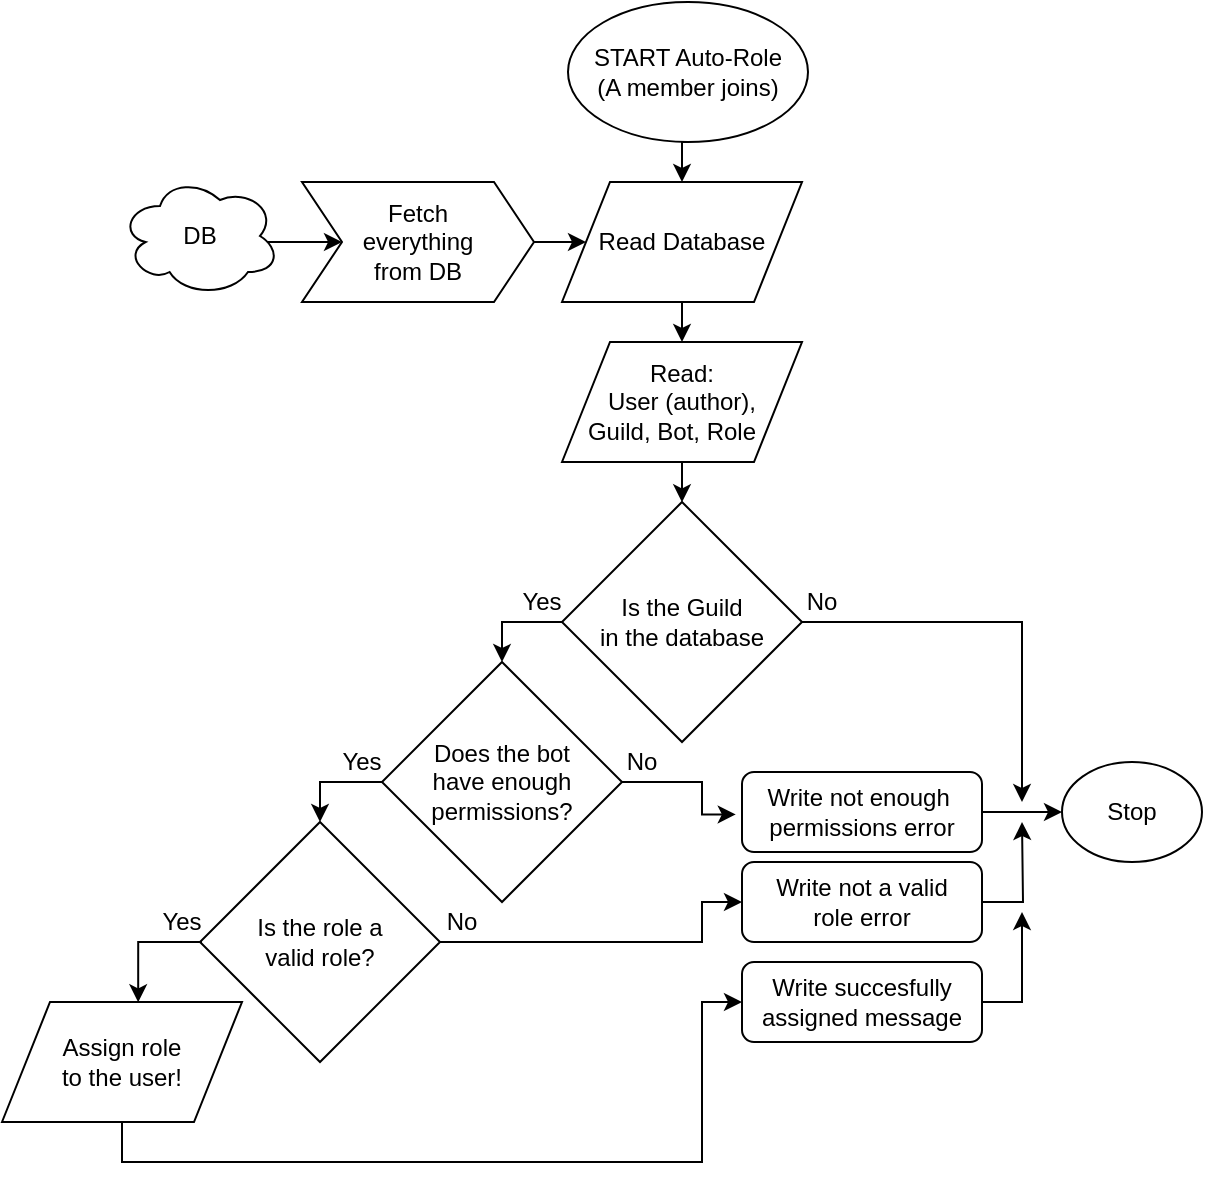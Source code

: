 <mxfile version="12.2.2" type="device" pages="1"><diagram id="Y58-37-vHRpg-KHPD92I" name="Page-1"><mxGraphModel dx="1468" dy="663" grid="1" gridSize="10" guides="1" tooltips="1" connect="1" arrows="1" fold="1" page="1" pageScale="1" pageWidth="700" pageHeight="600" math="0" shadow="0"><root><mxCell id="0"/><mxCell id="1" parent="0"/><mxCell id="CdFOK1JMXd_DEPDXOWHI-5" style="edgeStyle=orthogonalEdgeStyle;rounded=0;orthogonalLoop=1;jettySize=auto;html=1;exitX=0.5;exitY=1;exitDx=0;exitDy=0;entryX=0.5;entryY=0;entryDx=0;entryDy=0;" edge="1" parent="1" source="CdFOK1JMXd_DEPDXOWHI-1" target="CdFOK1JMXd_DEPDXOWHI-3"><mxGeometry relative="1" as="geometry"/></mxCell><mxCell id="CdFOK1JMXd_DEPDXOWHI-1" value="START Auto-Role&lt;br&gt;(A member joins)" style="ellipse;whiteSpace=wrap;html=1;" vertex="1" parent="1"><mxGeometry x="353" y="10" width="120" height="70" as="geometry"/></mxCell><mxCell id="CdFOK1JMXd_DEPDXOWHI-8" style="edgeStyle=orthogonalEdgeStyle;rounded=0;orthogonalLoop=1;jettySize=auto;html=1;exitX=0.5;exitY=1;exitDx=0;exitDy=0;entryX=0.5;entryY=0;entryDx=0;entryDy=0;" edge="1" parent="1" source="CdFOK1JMXd_DEPDXOWHI-3" target="CdFOK1JMXd_DEPDXOWHI-7"><mxGeometry relative="1" as="geometry"/></mxCell><mxCell id="CdFOK1JMXd_DEPDXOWHI-3" value="Read Database" style="shape=parallelogram;perimeter=parallelogramPerimeter;whiteSpace=wrap;html=1;" vertex="1" parent="1"><mxGeometry x="350" y="100" width="120" height="60" as="geometry"/></mxCell><mxCell id="CdFOK1JMXd_DEPDXOWHI-10" style="edgeStyle=orthogonalEdgeStyle;rounded=0;orthogonalLoop=1;jettySize=auto;html=1;exitX=0.5;exitY=1;exitDx=0;exitDy=0;entryX=0.5;entryY=0;entryDx=0;entryDy=0;" edge="1" parent="1" source="CdFOK1JMXd_DEPDXOWHI-7"><mxGeometry relative="1" as="geometry"><mxPoint x="410" y="260.143" as="targetPoint"/></mxGeometry></mxCell><mxCell id="CdFOK1JMXd_DEPDXOWHI-7" value="Read: &lt;br&gt;User (author),&lt;br&gt;Guild, Bot, Role&amp;nbsp; &amp;nbsp;" style="shape=parallelogram;perimeter=parallelogramPerimeter;whiteSpace=wrap;html=1;" vertex="1" parent="1"><mxGeometry x="350" y="180" width="120" height="60" as="geometry"/></mxCell><mxCell id="CdFOK1JMXd_DEPDXOWHI-60" style="edgeStyle=orthogonalEdgeStyle;rounded=0;orthogonalLoop=1;jettySize=auto;html=1;exitX=0.25;exitY=1;exitDx=0;exitDy=0;endArrow=classic;endFill=1;" edge="1" parent="1" source="CdFOK1JMXd_DEPDXOWHI-13"><mxGeometry relative="1" as="geometry"><mxPoint x="580" y="410" as="targetPoint"/><Array as="points"><mxPoint x="580" y="320"/></Array></mxGeometry></mxCell><mxCell id="CdFOK1JMXd_DEPDXOWHI-13" value="No" style="text;html=1;strokeColor=none;fillColor=none;align=center;verticalAlign=middle;whiteSpace=wrap;rounded=0;" vertex="1" parent="1"><mxGeometry x="460" y="300" width="40" height="20" as="geometry"/></mxCell><mxCell id="CdFOK1JMXd_DEPDXOWHI-21" style="edgeStyle=orthogonalEdgeStyle;rounded=0;orthogonalLoop=1;jettySize=auto;html=1;exitX=0.16;exitY=0.55;exitDx=0;exitDy=0;exitPerimeter=0;entryX=0;entryY=0.5;entryDx=0;entryDy=0;" edge="1" parent="1" source="CdFOK1JMXd_DEPDXOWHI-14" target="CdFOK1JMXd_DEPDXOWHI-15"><mxGeometry relative="1" as="geometry"/></mxCell><mxCell id="CdFOK1JMXd_DEPDXOWHI-14" value="DB" style="ellipse;shape=cloud;whiteSpace=wrap;html=1;" vertex="1" parent="1"><mxGeometry x="129" y="97" width="80" height="60" as="geometry"/></mxCell><mxCell id="CdFOK1JMXd_DEPDXOWHI-22" style="edgeStyle=orthogonalEdgeStyle;rounded=0;orthogonalLoop=1;jettySize=auto;html=1;exitX=1;exitY=0.5;exitDx=0;exitDy=0;entryX=0;entryY=0.5;entryDx=0;entryDy=0;" edge="1" parent="1" source="CdFOK1JMXd_DEPDXOWHI-15" target="CdFOK1JMXd_DEPDXOWHI-3"><mxGeometry relative="1" as="geometry"/></mxCell><mxCell id="CdFOK1JMXd_DEPDXOWHI-15" value="Fetch &lt;br&gt;everything &lt;br&gt;from DB" style="shape=step;perimeter=stepPerimeter;whiteSpace=wrap;html=1;fixedSize=1;rotation=0;" vertex="1" parent="1"><mxGeometry x="220" y="100" width="116" height="60" as="geometry"/></mxCell><mxCell id="CdFOK1JMXd_DEPDXOWHI-24" value="Stop" style="ellipse;whiteSpace=wrap;html=1;" vertex="1" parent="1"><mxGeometry x="600" y="390" width="70" height="50" as="geometry"/></mxCell><mxCell id="CdFOK1JMXd_DEPDXOWHI-28" value="&lt;span style=&quot;white-space: normal&quot;&gt;Does the bot&lt;/span&gt;&lt;br style=&quot;white-space: normal&quot;&gt;&lt;span style=&quot;white-space: normal&quot;&gt;have enough&lt;/span&gt;&lt;br style=&quot;white-space: normal&quot;&gt;&lt;span style=&quot;white-space: normal&quot;&gt;permissions?&lt;/span&gt;" style="rhombus;whiteSpace=wrap;html=1;" vertex="1" parent="1"><mxGeometry x="260" y="340" width="120" height="120" as="geometry"/></mxCell><mxCell id="CdFOK1JMXd_DEPDXOWHI-29" value="Is the Guild&lt;br&gt;in the database" style="rhombus;whiteSpace=wrap;html=1;" vertex="1" parent="1"><mxGeometry x="350" y="260" width="120" height="120" as="geometry"/></mxCell><mxCell id="CdFOK1JMXd_DEPDXOWHI-32" style="edgeStyle=orthogonalEdgeStyle;rounded=0;orthogonalLoop=1;jettySize=auto;html=1;exitX=0.75;exitY=1;exitDx=0;exitDy=0;entryX=0.5;entryY=0;entryDx=0;entryDy=0;" edge="1" parent="1" source="CdFOK1JMXd_DEPDXOWHI-31" target="CdFOK1JMXd_DEPDXOWHI-28"><mxGeometry relative="1" as="geometry"><Array as="points"><mxPoint x="320" y="320"/></Array></mxGeometry></mxCell><mxCell id="CdFOK1JMXd_DEPDXOWHI-31" value="Yes" style="text;html=1;strokeColor=none;fillColor=none;align=center;verticalAlign=middle;whiteSpace=wrap;rounded=0;" vertex="1" parent="1"><mxGeometry x="320" y="300" width="40" height="20" as="geometry"/></mxCell><mxCell id="CdFOK1JMXd_DEPDXOWHI-39" style="edgeStyle=orthogonalEdgeStyle;rounded=0;orthogonalLoop=1;jettySize=auto;html=1;exitX=0.25;exitY=1;exitDx=0;exitDy=0;entryX=-0.026;entryY=0.53;entryDx=0;entryDy=0;entryPerimeter=0;" edge="1" parent="1" source="CdFOK1JMXd_DEPDXOWHI-33" target="CdFOK1JMXd_DEPDXOWHI-40"><mxGeometry relative="1" as="geometry"><mxPoint x="440" y="420" as="targetPoint"/><Array as="points"><mxPoint x="420" y="400"/><mxPoint x="420" y="416"/></Array></mxGeometry></mxCell><mxCell id="CdFOK1JMXd_DEPDXOWHI-33" value="No" style="text;html=1;strokeColor=none;fillColor=none;align=center;verticalAlign=middle;whiteSpace=wrap;rounded=0;" vertex="1" parent="1"><mxGeometry x="370" y="380" width="40" height="20" as="geometry"/></mxCell><mxCell id="CdFOK1JMXd_DEPDXOWHI-49" style="edgeStyle=orthogonalEdgeStyle;rounded=0;orthogonalLoop=1;jettySize=auto;html=1;exitX=0.75;exitY=1;exitDx=0;exitDy=0;entryX=0.5;entryY=0;entryDx=0;entryDy=0;" edge="1" parent="1" source="CdFOK1JMXd_DEPDXOWHI-34" target="CdFOK1JMXd_DEPDXOWHI-46"><mxGeometry relative="1" as="geometry"/></mxCell><mxCell id="CdFOK1JMXd_DEPDXOWHI-34" value="Yes" style="text;html=1;strokeColor=none;fillColor=none;align=center;verticalAlign=middle;whiteSpace=wrap;rounded=0;" vertex="1" parent="1"><mxGeometry x="230" y="380" width="40" height="20" as="geometry"/></mxCell><mxCell id="CdFOK1JMXd_DEPDXOWHI-53" style="edgeStyle=orthogonalEdgeStyle;rounded=0;orthogonalLoop=1;jettySize=auto;html=1;exitX=1;exitY=0.5;exitDx=0;exitDy=0;entryX=0;entryY=0.5;entryDx=0;entryDy=0;" edge="1" parent="1" source="CdFOK1JMXd_DEPDXOWHI-40" target="CdFOK1JMXd_DEPDXOWHI-24"><mxGeometry relative="1" as="geometry"/></mxCell><mxCell id="CdFOK1JMXd_DEPDXOWHI-40" value="Write not enough&amp;nbsp;&lt;br&gt;permissions error" style="rounded=1;whiteSpace=wrap;html=1;" vertex="1" parent="1"><mxGeometry x="440" y="395" width="120" height="40" as="geometry"/></mxCell><mxCell id="CdFOK1JMXd_DEPDXOWHI-44" style="edgeStyle=orthogonalEdgeStyle;rounded=0;orthogonalLoop=1;jettySize=auto;html=1;exitX=1;exitY=0.5;exitDx=0;exitDy=0;entryX=0;entryY=0.5;entryDx=0;entryDy=0;" edge="1" parent="1" source="CdFOK1JMXd_DEPDXOWHI-46" target="CdFOK1JMXd_DEPDXOWHI-54"><mxGeometry relative="1" as="geometry"><mxPoint x="270" y="460.143" as="sourcePoint"/><mxPoint x="320" y="480.143" as="targetPoint"/><Array as="points"><mxPoint x="420" y="480"/><mxPoint x="420" y="460"/></Array></mxGeometry></mxCell><mxCell id="CdFOK1JMXd_DEPDXOWHI-45" value="No" style="text;html=1;strokeColor=none;fillColor=none;align=center;verticalAlign=middle;whiteSpace=wrap;rounded=0;" vertex="1" parent="1"><mxGeometry x="280" y="460" width="40" height="20" as="geometry"/></mxCell><mxCell id="CdFOK1JMXd_DEPDXOWHI-46" value="Is the role a&lt;br&gt;valid role?" style="rhombus;whiteSpace=wrap;html=1;" vertex="1" parent="1"><mxGeometry x="169" y="420" width="120" height="120" as="geometry"/></mxCell><mxCell id="CdFOK1JMXd_DEPDXOWHI-58" style="edgeStyle=orthogonalEdgeStyle;rounded=0;orthogonalLoop=1;jettySize=auto;html=1;exitX=0.75;exitY=1;exitDx=0;exitDy=0;entryX=0.5;entryY=0;entryDx=0;entryDy=0;endArrow=classic;endFill=1;" edge="1" parent="1" source="CdFOK1JMXd_DEPDXOWHI-48"><mxGeometry relative="1" as="geometry"><mxPoint x="138.095" y="510.143" as="targetPoint"/><Array as="points"><mxPoint x="138" y="480"/></Array></mxGeometry></mxCell><mxCell id="CdFOK1JMXd_DEPDXOWHI-48" value="Yes" style="text;html=1;strokeColor=none;fillColor=none;align=center;verticalAlign=middle;whiteSpace=wrap;rounded=0;" vertex="1" parent="1"><mxGeometry x="140" y="460" width="40" height="20" as="geometry"/></mxCell><mxCell id="CdFOK1JMXd_DEPDXOWHI-55" style="edgeStyle=orthogonalEdgeStyle;rounded=0;orthogonalLoop=1;jettySize=auto;html=1;exitX=1;exitY=0.5;exitDx=0;exitDy=0;endArrow=classic;endFill=1;" edge="1" parent="1" source="CdFOK1JMXd_DEPDXOWHI-54"><mxGeometry relative="1" as="geometry"><mxPoint x="580" y="420" as="targetPoint"/></mxGeometry></mxCell><mxCell id="CdFOK1JMXd_DEPDXOWHI-54" value="Write not a valid&lt;br&gt;role error" style="rounded=1;whiteSpace=wrap;html=1;" vertex="1" parent="1"><mxGeometry x="440" y="440" width="120" height="40" as="geometry"/></mxCell><mxCell id="CdFOK1JMXd_DEPDXOWHI-62" style="edgeStyle=orthogonalEdgeStyle;rounded=0;orthogonalLoop=1;jettySize=auto;html=1;exitX=0.5;exitY=1;exitDx=0;exitDy=0;entryX=0;entryY=0.5;entryDx=0;entryDy=0;endArrow=classic;endFill=1;" edge="1" parent="1" source="CdFOK1JMXd_DEPDXOWHI-59" target="CdFOK1JMXd_DEPDXOWHI-61"><mxGeometry relative="1" as="geometry"><Array as="points"><mxPoint x="130" y="590"/><mxPoint x="420" y="590"/><mxPoint x="420" y="510"/></Array></mxGeometry></mxCell><mxCell id="CdFOK1JMXd_DEPDXOWHI-59" value="Assign role&lt;br&gt;to the user!" style="shape=parallelogram;perimeter=parallelogramPerimeter;whiteSpace=wrap;html=1;" vertex="1" parent="1"><mxGeometry x="70" y="510" width="120" height="60" as="geometry"/></mxCell><mxCell id="CdFOK1JMXd_DEPDXOWHI-64" style="edgeStyle=orthogonalEdgeStyle;rounded=0;orthogonalLoop=1;jettySize=auto;html=1;exitX=1;exitY=0.5;exitDx=0;exitDy=0;endArrow=classic;endFill=1;" edge="1" parent="1" source="CdFOK1JMXd_DEPDXOWHI-61"><mxGeometry relative="1" as="geometry"><mxPoint x="580" y="465" as="targetPoint"/><mxPoint x="560" y="515.143" as="sourcePoint"/><Array as="points"><mxPoint x="580" y="510"/></Array></mxGeometry></mxCell><mxCell id="CdFOK1JMXd_DEPDXOWHI-61" value="Write succesfully assigned message" style="rounded=1;whiteSpace=wrap;html=1;" vertex="1" parent="1"><mxGeometry x="440" y="490" width="120" height="40" as="geometry"/></mxCell></root></mxGraphModel></diagram></mxfile>